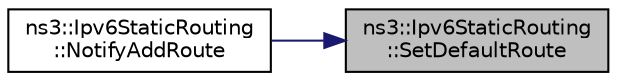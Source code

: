 digraph "ns3::Ipv6StaticRouting::SetDefaultRoute"
{
 // LATEX_PDF_SIZE
  edge [fontname="Helvetica",fontsize="10",labelfontname="Helvetica",labelfontsize="10"];
  node [fontname="Helvetica",fontsize="10",shape=record];
  rankdir="RL";
  Node1 [label="ns3::Ipv6StaticRouting\l::SetDefaultRoute",height=0.2,width=0.4,color="black", fillcolor="grey75", style="filled", fontcolor="black",tooltip="Set the default route."];
  Node1 -> Node2 [dir="back",color="midnightblue",fontsize="10",style="solid",fontname="Helvetica"];
  Node2 [label="ns3::Ipv6StaticRouting\l::NotifyAddRoute",height=0.2,width=0.4,color="black", fillcolor="white", style="filled",URL="$classns3_1_1_ipv6_static_routing.html#aaae863ba89a47ad659fb5dc3602c9e24",tooltip="Notify a new route."];
}
